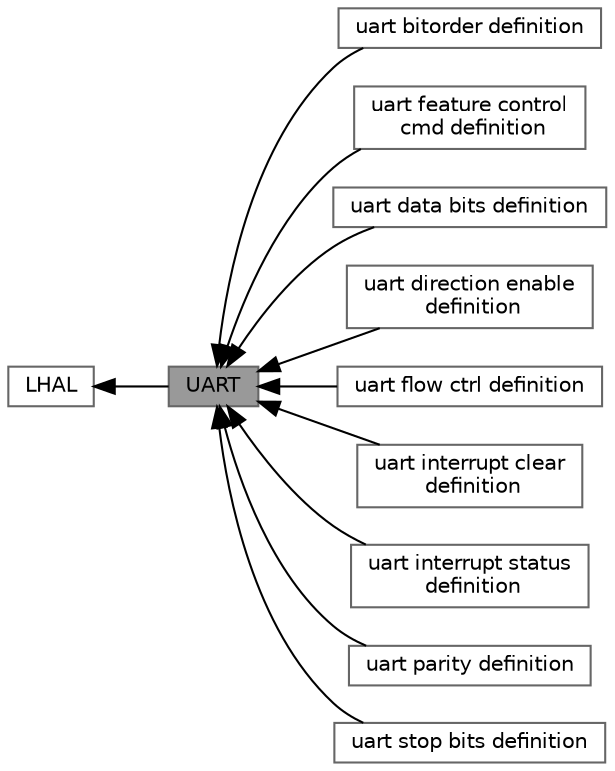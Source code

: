 digraph "UART"
{
 // LATEX_PDF_SIZE
  bgcolor="transparent";
  edge [fontname=Helvetica,fontsize=10,labelfontname=Helvetica,labelfontsize=10];
  node [fontname=Helvetica,fontsize=10,shape=box,height=0.2,width=0.4];
  rankdir=LR;
  Node2 [label="LHAL",height=0.2,width=0.4,color="grey40", fillcolor="white", style="filled",URL="$group___l_h_a_l.html",tooltip=" "];
  Node1 [label="UART",height=0.2,width=0.4,color="gray40", fillcolor="grey60", style="filled", fontcolor="black",tooltip=" "];
  Node7 [label="uart bitorder definition",height=0.2,width=0.4,color="grey40", fillcolor="white", style="filled",URL="$group___u_a_r_t___b_i_t_o_r_d_e_r.html",tooltip=" "];
  Node11 [label="uart feature control\l cmd definition",height=0.2,width=0.4,color="grey40", fillcolor="white", style="filled",URL="$group___u_a_r_t___c_m_d.html",tooltip=" "];
  Node4 [label="uart data bits definition",height=0.2,width=0.4,color="grey40", fillcolor="white", style="filled",URL="$group___u_a_r_t___d_a_t_a_b_i_t_s.html",tooltip=" "];
  Node3 [label="uart direction enable\l definition",height=0.2,width=0.4,color="grey40", fillcolor="white", style="filled",URL="$group___u_a_r_t___d_i_r_e_c_t_i_o_n.html",tooltip=" "];
  Node8 [label="uart flow ctrl definition",height=0.2,width=0.4,color="grey40", fillcolor="white", style="filled",URL="$group___u_a_r_t___f_l_o_w_c_t_r_l.html",tooltip=" "];
  Node10 [label="uart interrupt clear\l definition",height=0.2,width=0.4,color="grey40", fillcolor="white", style="filled",URL="$group___u_a_r_t___i_n_t_c_l_r.html",tooltip=" "];
  Node9 [label="uart interrupt status\l definition",height=0.2,width=0.4,color="grey40", fillcolor="white", style="filled",URL="$group___u_a_r_t___i_n_t_s_t_s.html",tooltip=" "];
  Node6 [label="uart parity definition",height=0.2,width=0.4,color="grey40", fillcolor="white", style="filled",URL="$group___u_a_r_t___p_a_r_i_t_y.html",tooltip=" "];
  Node5 [label="uart stop bits definition",height=0.2,width=0.4,color="grey40", fillcolor="white", style="filled",URL="$group___u_a_r_t___s_t_o_p_b_i_t_s.html",tooltip=" "];
  Node2->Node1 [shape=plaintext, dir="back", style="solid"];
  Node1->Node3 [shape=plaintext, dir="back", style="solid"];
  Node1->Node4 [shape=plaintext, dir="back", style="solid"];
  Node1->Node5 [shape=plaintext, dir="back", style="solid"];
  Node1->Node6 [shape=plaintext, dir="back", style="solid"];
  Node1->Node7 [shape=plaintext, dir="back", style="solid"];
  Node1->Node8 [shape=plaintext, dir="back", style="solid"];
  Node1->Node9 [shape=plaintext, dir="back", style="solid"];
  Node1->Node10 [shape=plaintext, dir="back", style="solid"];
  Node1->Node11 [shape=plaintext, dir="back", style="solid"];
}
